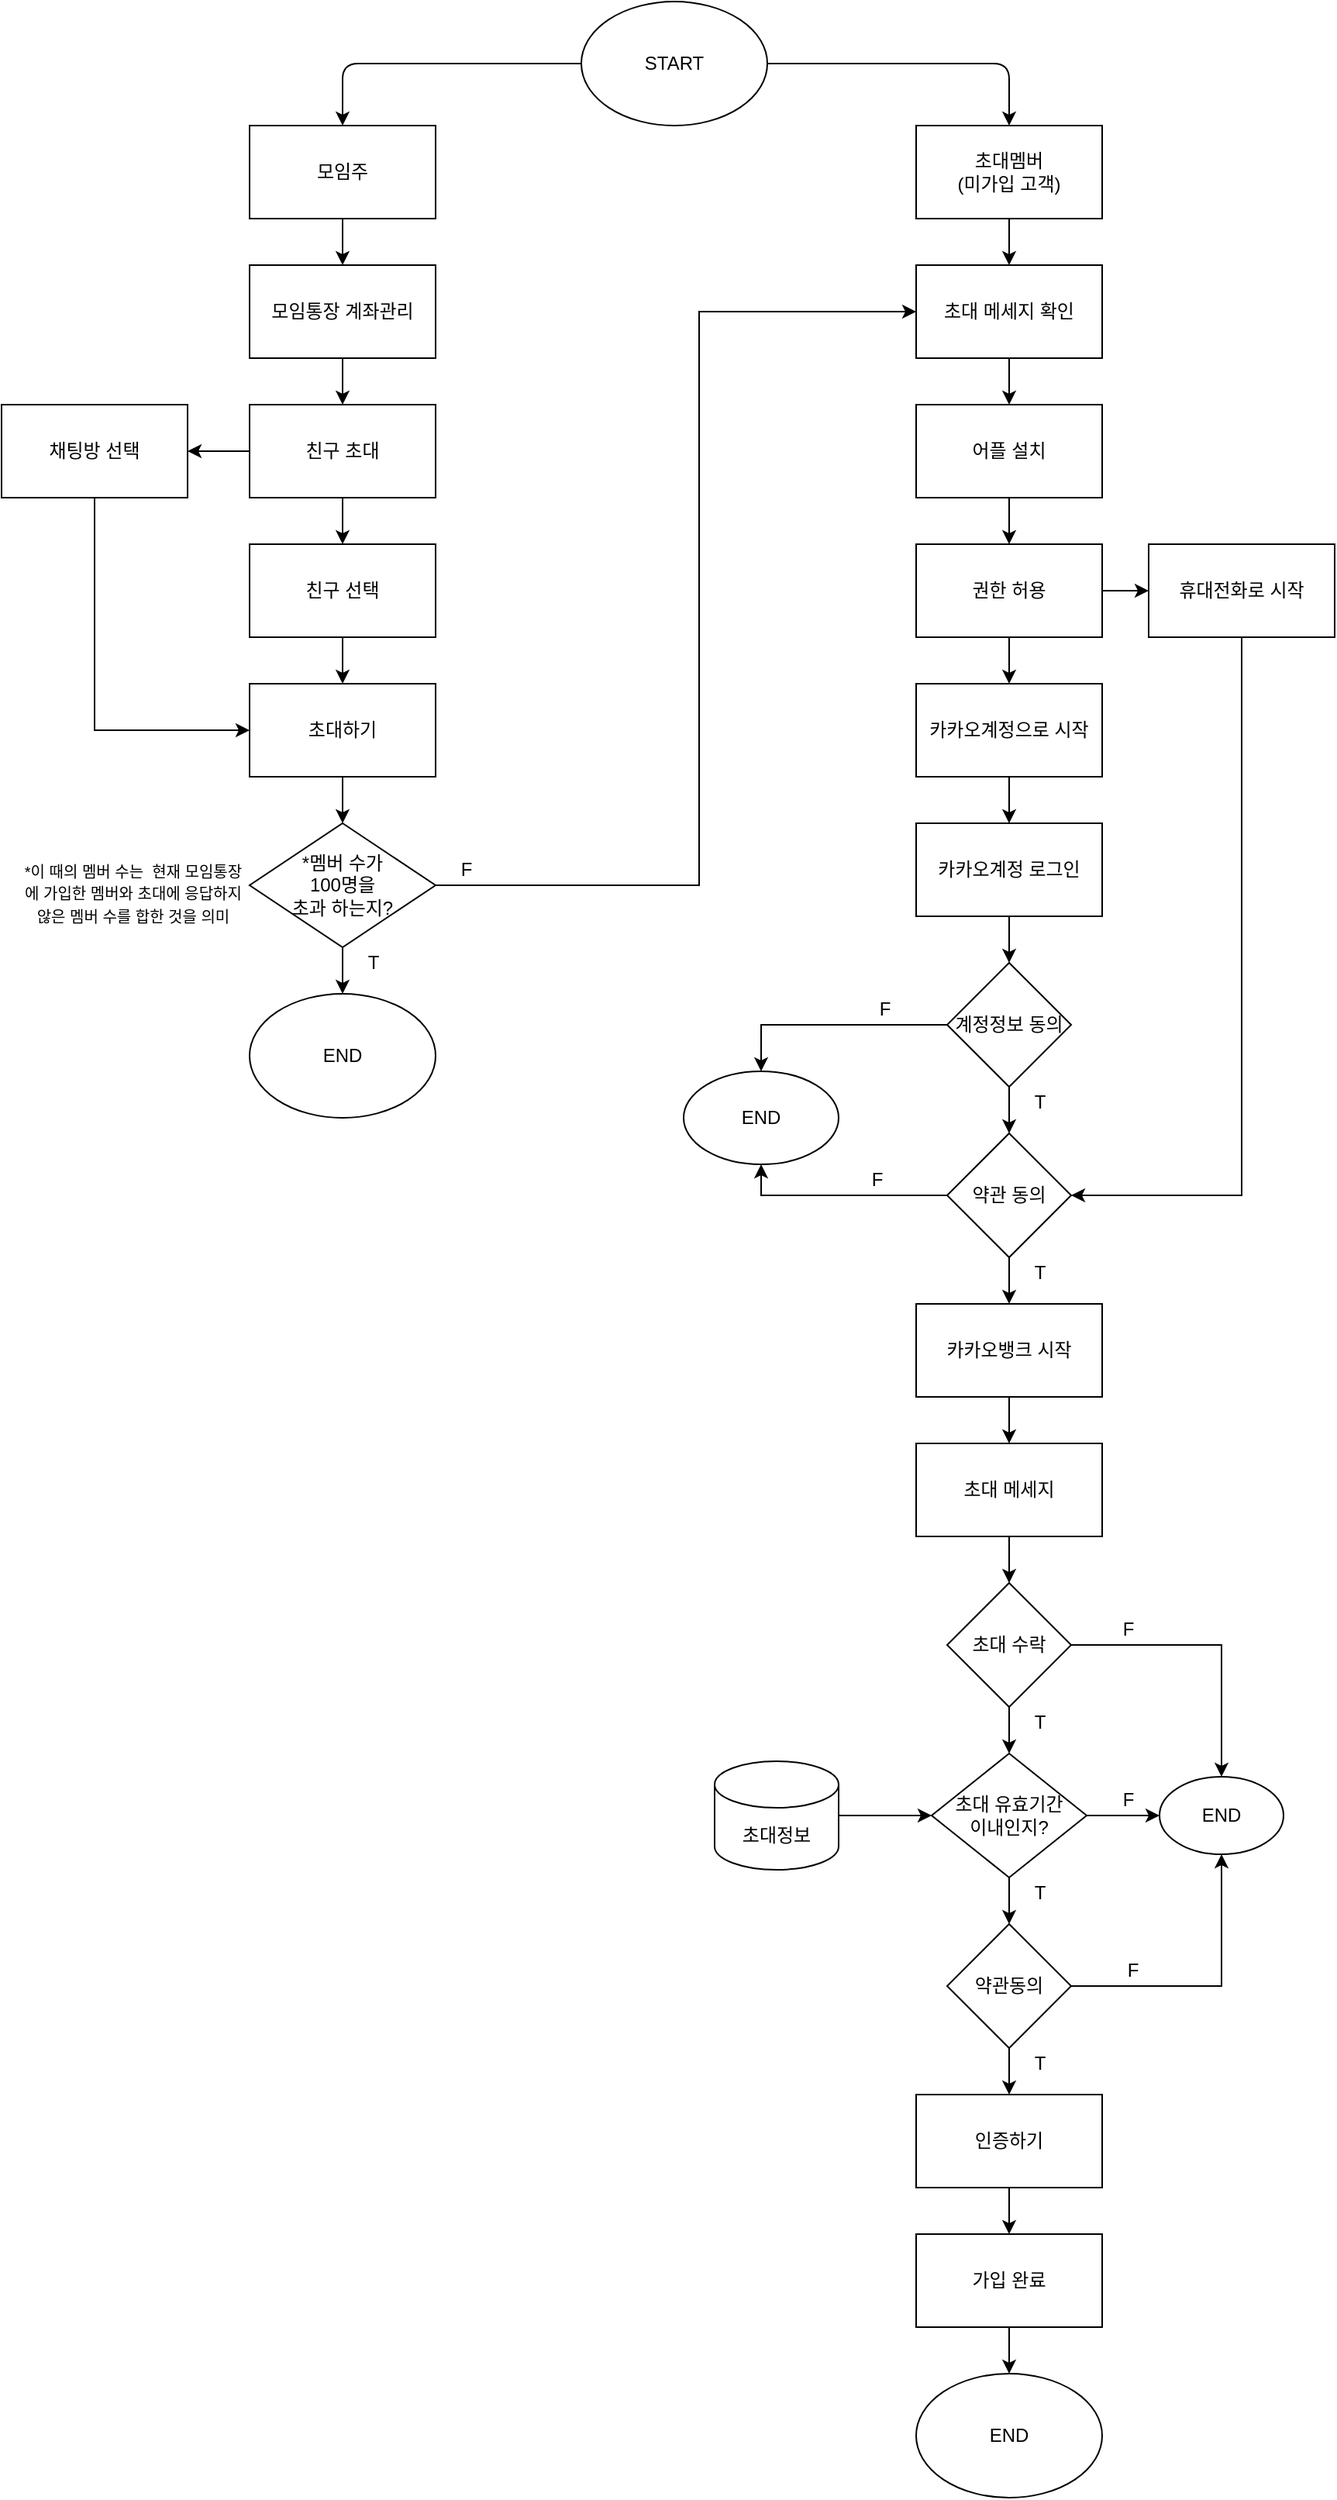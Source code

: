 <mxfile version="14.2.9" type="github">
  <diagram id="C5RBs43oDa-KdzZeNtuy" name="Page-1">
    <mxGraphModel dx="946" dy="645" grid="1" gridSize="10" guides="1" tooltips="1" connect="1" arrows="1" fold="1" page="1" pageScale="1" pageWidth="1169" pageHeight="1654" math="0" shadow="0">
      <root>
        <mxCell id="WIyWlLk6GJQsqaUBKTNV-0" />
        <mxCell id="WIyWlLk6GJQsqaUBKTNV-1" parent="WIyWlLk6GJQsqaUBKTNV-0" />
        <mxCell id="OIPn1_da_YWg9B3JuE8C-0" value="START" style="ellipse;whiteSpace=wrap;html=1;" vertex="1" parent="WIyWlLk6GJQsqaUBKTNV-1">
          <mxGeometry x="374" y="30" width="120" height="80" as="geometry" />
        </mxCell>
        <mxCell id="OIPn1_da_YWg9B3JuE8C-1" value="" style="edgeStyle=orthogonalEdgeStyle;rounded=0;orthogonalLoop=1;jettySize=auto;html=1;" edge="1" parent="WIyWlLk6GJQsqaUBKTNV-1" source="OIPn1_da_YWg9B3JuE8C-2" target="OIPn1_da_YWg9B3JuE8C-8">
          <mxGeometry relative="1" as="geometry" />
        </mxCell>
        <mxCell id="OIPn1_da_YWg9B3JuE8C-2" value="모임주" style="rounded=0;whiteSpace=wrap;html=1;" vertex="1" parent="WIyWlLk6GJQsqaUBKTNV-1">
          <mxGeometry x="160" y="110" width="120" height="60" as="geometry" />
        </mxCell>
        <mxCell id="OIPn1_da_YWg9B3JuE8C-3" value="" style="edgeStyle=orthogonalEdgeStyle;rounded=0;orthogonalLoop=1;jettySize=auto;html=1;" edge="1" parent="WIyWlLk6GJQsqaUBKTNV-1" source="OIPn1_da_YWg9B3JuE8C-4">
          <mxGeometry relative="1" as="geometry">
            <mxPoint x="650" y="200" as="targetPoint" />
          </mxGeometry>
        </mxCell>
        <mxCell id="OIPn1_da_YWg9B3JuE8C-4" value="초대멤버&lt;br&gt;(미가입 고객)" style="rounded=0;whiteSpace=wrap;html=1;" vertex="1" parent="WIyWlLk6GJQsqaUBKTNV-1">
          <mxGeometry x="590" y="110" width="120" height="60" as="geometry" />
        </mxCell>
        <mxCell id="OIPn1_da_YWg9B3JuE8C-5" value="" style="endArrow=classic;html=1;exitX=0;exitY=0.5;exitDx=0;exitDy=0;entryX=0.5;entryY=0;entryDx=0;entryDy=0;" edge="1" parent="WIyWlLk6GJQsqaUBKTNV-1" source="OIPn1_da_YWg9B3JuE8C-0" target="OIPn1_da_YWg9B3JuE8C-2">
          <mxGeometry width="50" height="50" relative="1" as="geometry">
            <mxPoint x="400" y="340" as="sourcePoint" />
            <mxPoint x="450" y="290" as="targetPoint" />
            <Array as="points">
              <mxPoint x="220" y="70" />
            </Array>
          </mxGeometry>
        </mxCell>
        <mxCell id="OIPn1_da_YWg9B3JuE8C-6" value="" style="endArrow=classic;html=1;exitX=1;exitY=0.5;exitDx=0;exitDy=0;entryX=0.5;entryY=0;entryDx=0;entryDy=0;" edge="1" parent="WIyWlLk6GJQsqaUBKTNV-1" source="OIPn1_da_YWg9B3JuE8C-0" target="OIPn1_da_YWg9B3JuE8C-4">
          <mxGeometry width="50" height="50" relative="1" as="geometry">
            <mxPoint x="400" y="340" as="sourcePoint" />
            <mxPoint x="450" y="290" as="targetPoint" />
            <Array as="points">
              <mxPoint x="650" y="70" />
            </Array>
          </mxGeometry>
        </mxCell>
        <mxCell id="OIPn1_da_YWg9B3JuE8C-7" value="" style="edgeStyle=orthogonalEdgeStyle;rounded=0;orthogonalLoop=1;jettySize=auto;html=1;" edge="1" parent="WIyWlLk6GJQsqaUBKTNV-1" source="OIPn1_da_YWg9B3JuE8C-8" target="OIPn1_da_YWg9B3JuE8C-11">
          <mxGeometry relative="1" as="geometry" />
        </mxCell>
        <mxCell id="OIPn1_da_YWg9B3JuE8C-8" value="모임통장 계좌관리" style="rounded=0;whiteSpace=wrap;html=1;" vertex="1" parent="WIyWlLk6GJQsqaUBKTNV-1">
          <mxGeometry x="160" y="200" width="120" height="60" as="geometry" />
        </mxCell>
        <mxCell id="OIPn1_da_YWg9B3JuE8C-9" value="" style="edgeStyle=orthogonalEdgeStyle;rounded=0;orthogonalLoop=1;jettySize=auto;html=1;" edge="1" parent="WIyWlLk6GJQsqaUBKTNV-1" source="OIPn1_da_YWg9B3JuE8C-11" target="OIPn1_da_YWg9B3JuE8C-13">
          <mxGeometry relative="1" as="geometry" />
        </mxCell>
        <mxCell id="OIPn1_da_YWg9B3JuE8C-10" value="" style="edgeStyle=orthogonalEdgeStyle;rounded=0;orthogonalLoop=1;jettySize=auto;html=1;" edge="1" parent="WIyWlLk6GJQsqaUBKTNV-1" source="OIPn1_da_YWg9B3JuE8C-11" target="OIPn1_da_YWg9B3JuE8C-14">
          <mxGeometry relative="1" as="geometry" />
        </mxCell>
        <mxCell id="OIPn1_da_YWg9B3JuE8C-11" value="친구 초대" style="rounded=0;whiteSpace=wrap;html=1;" vertex="1" parent="WIyWlLk6GJQsqaUBKTNV-1">
          <mxGeometry x="160" y="290" width="120" height="60" as="geometry" />
        </mxCell>
        <mxCell id="OIPn1_da_YWg9B3JuE8C-12" value="" style="edgeStyle=orthogonalEdgeStyle;rounded=0;orthogonalLoop=1;jettySize=auto;html=1;" edge="1" parent="WIyWlLk6GJQsqaUBKTNV-1" source="OIPn1_da_YWg9B3JuE8C-13" target="OIPn1_da_YWg9B3JuE8C-17">
          <mxGeometry relative="1" as="geometry" />
        </mxCell>
        <mxCell id="OIPn1_da_YWg9B3JuE8C-13" value="친구 선택" style="whiteSpace=wrap;html=1;rounded=0;" vertex="1" parent="WIyWlLk6GJQsqaUBKTNV-1">
          <mxGeometry x="160" y="380" width="120" height="60" as="geometry" />
        </mxCell>
        <mxCell id="OIPn1_da_YWg9B3JuE8C-14" value="채팅방 선택" style="whiteSpace=wrap;html=1;rounded=0;" vertex="1" parent="WIyWlLk6GJQsqaUBKTNV-1">
          <mxGeometry y="290" width="120" height="60" as="geometry" />
        </mxCell>
        <mxCell id="OIPn1_da_YWg9B3JuE8C-15" value="" style="edgeStyle=orthogonalEdgeStyle;rounded=0;orthogonalLoop=1;jettySize=auto;html=1;entryX=0;entryY=0.5;entryDx=0;entryDy=0;exitX=1;exitY=0.5;exitDx=0;exitDy=0;" edge="1" parent="WIyWlLk6GJQsqaUBKTNV-1" source="OIPn1_da_YWg9B3JuE8C-42" target="OIPn1_da_YWg9B3JuE8C-38">
          <mxGeometry relative="1" as="geometry">
            <mxPoint x="590" y="240" as="targetPoint" />
            <Array as="points">
              <mxPoint x="450" y="600" />
              <mxPoint x="450" y="230" />
            </Array>
          </mxGeometry>
        </mxCell>
        <mxCell id="OIPn1_da_YWg9B3JuE8C-16" value="" style="edgeStyle=orthogonalEdgeStyle;rounded=0;orthogonalLoop=1;jettySize=auto;html=1;" edge="1" parent="WIyWlLk6GJQsqaUBKTNV-1" source="OIPn1_da_YWg9B3JuE8C-17" target="OIPn1_da_YWg9B3JuE8C-42">
          <mxGeometry relative="1" as="geometry" />
        </mxCell>
        <mxCell id="OIPn1_da_YWg9B3JuE8C-17" value="초대하기" style="whiteSpace=wrap;html=1;rounded=0;" vertex="1" parent="WIyWlLk6GJQsqaUBKTNV-1">
          <mxGeometry x="160" y="470" width="120" height="60" as="geometry" />
        </mxCell>
        <mxCell id="OIPn1_da_YWg9B3JuE8C-18" value="" style="endArrow=classic;html=1;exitX=0.5;exitY=1;exitDx=0;exitDy=0;entryX=0;entryY=0.5;entryDx=0;entryDy=0;rounded=0;" edge="1" parent="WIyWlLk6GJQsqaUBKTNV-1" source="OIPn1_da_YWg9B3JuE8C-14" target="OIPn1_da_YWg9B3JuE8C-17">
          <mxGeometry width="50" height="50" relative="1" as="geometry">
            <mxPoint x="420" y="420" as="sourcePoint" />
            <mxPoint x="470" y="370" as="targetPoint" />
            <Array as="points">
              <mxPoint x="60" y="500" />
            </Array>
          </mxGeometry>
        </mxCell>
        <mxCell id="OIPn1_da_YWg9B3JuE8C-37" value="" style="edgeStyle=orthogonalEdgeStyle;rounded=0;orthogonalLoop=1;jettySize=auto;html=1;" edge="1" parent="WIyWlLk6GJQsqaUBKTNV-1" source="OIPn1_da_YWg9B3JuE8C-38">
          <mxGeometry relative="1" as="geometry">
            <mxPoint x="650" y="290" as="targetPoint" />
          </mxGeometry>
        </mxCell>
        <mxCell id="OIPn1_da_YWg9B3JuE8C-38" value="초대 메세지 확인" style="rounded=0;whiteSpace=wrap;html=1;" vertex="1" parent="WIyWlLk6GJQsqaUBKTNV-1">
          <mxGeometry x="590" y="200" width="120" height="60" as="geometry" />
        </mxCell>
        <mxCell id="OIPn1_da_YWg9B3JuE8C-41" value="" style="edgeStyle=orthogonalEdgeStyle;rounded=0;orthogonalLoop=1;jettySize=auto;html=1;" edge="1" parent="WIyWlLk6GJQsqaUBKTNV-1" source="OIPn1_da_YWg9B3JuE8C-42" target="OIPn1_da_YWg9B3JuE8C-43">
          <mxGeometry relative="1" as="geometry" />
        </mxCell>
        <mxCell id="OIPn1_da_YWg9B3JuE8C-42" value="*멤버 수가&lt;br&gt;100명을&lt;br&gt;초과 하는지?" style="rhombus;whiteSpace=wrap;html=1;rounded=0;" vertex="1" parent="WIyWlLk6GJQsqaUBKTNV-1">
          <mxGeometry x="160" y="560" width="120" height="80" as="geometry" />
        </mxCell>
        <mxCell id="OIPn1_da_YWg9B3JuE8C-43" value="END" style="ellipse;whiteSpace=wrap;html=1;rounded=0;" vertex="1" parent="WIyWlLk6GJQsqaUBKTNV-1">
          <mxGeometry x="160" y="670" width="120" height="80" as="geometry" />
        </mxCell>
        <mxCell id="OIPn1_da_YWg9B3JuE8C-44" value="F" style="text;html=1;strokeColor=none;fillColor=none;align=center;verticalAlign=middle;whiteSpace=wrap;rounded=0;" vertex="1" parent="WIyWlLk6GJQsqaUBKTNV-1">
          <mxGeometry x="280" y="580" width="40" height="20" as="geometry" />
        </mxCell>
        <mxCell id="OIPn1_da_YWg9B3JuE8C-45" value="T" style="text;html=1;strokeColor=none;fillColor=none;align=center;verticalAlign=middle;whiteSpace=wrap;rounded=0;" vertex="1" parent="WIyWlLk6GJQsqaUBKTNV-1">
          <mxGeometry x="220" y="640" width="40" height="20" as="geometry" />
        </mxCell>
        <mxCell id="OIPn1_da_YWg9B3JuE8C-51" value="&lt;font style=&quot;font-size: 10px&quot;&gt;*이 때의 멤버 수는 &amp;nbsp;현재 모임통장에 가입한 멤버와 초대에 응답하지 않은 멤버 수를 합한 것을 의미&lt;/font&gt;" style="text;html=1;strokeColor=none;fillColor=none;align=center;verticalAlign=middle;whiteSpace=wrap;rounded=0;" vertex="1" parent="WIyWlLk6GJQsqaUBKTNV-1">
          <mxGeometry x="10" y="595" width="150" height="20" as="geometry" />
        </mxCell>
        <mxCell id="OIPn1_da_YWg9B3JuE8C-59" value="" style="edgeStyle=orthogonalEdgeStyle;rounded=0;orthogonalLoop=1;jettySize=auto;html=1;" edge="1" parent="WIyWlLk6GJQsqaUBKTNV-1" source="OIPn1_da_YWg9B3JuE8C-57" target="OIPn1_da_YWg9B3JuE8C-58">
          <mxGeometry relative="1" as="geometry" />
        </mxCell>
        <mxCell id="OIPn1_da_YWg9B3JuE8C-57" value="어플 설치" style="rounded=0;whiteSpace=wrap;html=1;" vertex="1" parent="WIyWlLk6GJQsqaUBKTNV-1">
          <mxGeometry x="590" y="290" width="120" height="60" as="geometry" />
        </mxCell>
        <mxCell id="OIPn1_da_YWg9B3JuE8C-61" value="" style="edgeStyle=orthogonalEdgeStyle;rounded=0;orthogonalLoop=1;jettySize=auto;html=1;" edge="1" parent="WIyWlLk6GJQsqaUBKTNV-1" source="OIPn1_da_YWg9B3JuE8C-58" target="OIPn1_da_YWg9B3JuE8C-60">
          <mxGeometry relative="1" as="geometry" />
        </mxCell>
        <mxCell id="OIPn1_da_YWg9B3JuE8C-63" value="" style="edgeStyle=orthogonalEdgeStyle;rounded=0;orthogonalLoop=1;jettySize=auto;html=1;" edge="1" parent="WIyWlLk6GJQsqaUBKTNV-1" source="OIPn1_da_YWg9B3JuE8C-58" target="OIPn1_da_YWg9B3JuE8C-62">
          <mxGeometry relative="1" as="geometry" />
        </mxCell>
        <mxCell id="OIPn1_da_YWg9B3JuE8C-58" value="권한 허용" style="whiteSpace=wrap;html=1;rounded=0;" vertex="1" parent="WIyWlLk6GJQsqaUBKTNV-1">
          <mxGeometry x="590" y="380" width="120" height="60" as="geometry" />
        </mxCell>
        <mxCell id="OIPn1_da_YWg9B3JuE8C-65" value="" style="edgeStyle=orthogonalEdgeStyle;rounded=0;orthogonalLoop=1;jettySize=auto;html=1;" edge="1" parent="WIyWlLk6GJQsqaUBKTNV-1" source="OIPn1_da_YWg9B3JuE8C-60" target="OIPn1_da_YWg9B3JuE8C-64">
          <mxGeometry relative="1" as="geometry" />
        </mxCell>
        <mxCell id="OIPn1_da_YWg9B3JuE8C-60" value="카카오계정으로 시작" style="whiteSpace=wrap;html=1;rounded=0;" vertex="1" parent="WIyWlLk6GJQsqaUBKTNV-1">
          <mxGeometry x="590" y="470" width="120" height="60" as="geometry" />
        </mxCell>
        <mxCell id="OIPn1_da_YWg9B3JuE8C-62" value="휴대전화로 시작" style="whiteSpace=wrap;html=1;rounded=0;" vertex="1" parent="WIyWlLk6GJQsqaUBKTNV-1">
          <mxGeometry x="740" y="380" width="120" height="60" as="geometry" />
        </mxCell>
        <mxCell id="OIPn1_da_YWg9B3JuE8C-67" value="" style="edgeStyle=orthogonalEdgeStyle;rounded=0;orthogonalLoop=1;jettySize=auto;html=1;" edge="1" parent="WIyWlLk6GJQsqaUBKTNV-1" source="OIPn1_da_YWg9B3JuE8C-64" target="OIPn1_da_YWg9B3JuE8C-66">
          <mxGeometry relative="1" as="geometry" />
        </mxCell>
        <mxCell id="OIPn1_da_YWg9B3JuE8C-64" value="카카오계정 로그인" style="whiteSpace=wrap;html=1;rounded=0;" vertex="1" parent="WIyWlLk6GJQsqaUBKTNV-1">
          <mxGeometry x="590" y="560" width="120" height="60" as="geometry" />
        </mxCell>
        <mxCell id="OIPn1_da_YWg9B3JuE8C-69" value="" style="edgeStyle=orthogonalEdgeStyle;rounded=0;orthogonalLoop=1;jettySize=auto;html=1;" edge="1" parent="WIyWlLk6GJQsqaUBKTNV-1" source="OIPn1_da_YWg9B3JuE8C-66" target="OIPn1_da_YWg9B3JuE8C-68">
          <mxGeometry relative="1" as="geometry" />
        </mxCell>
        <mxCell id="OIPn1_da_YWg9B3JuE8C-73" value="" style="edgeStyle=orthogonalEdgeStyle;rounded=0;orthogonalLoop=1;jettySize=auto;html=1;entryX=0.5;entryY=0;entryDx=0;entryDy=0;exitX=0;exitY=0.5;exitDx=0;exitDy=0;" edge="1" parent="WIyWlLk6GJQsqaUBKTNV-1" source="OIPn1_da_YWg9B3JuE8C-66" target="OIPn1_da_YWg9B3JuE8C-72">
          <mxGeometry relative="1" as="geometry">
            <Array as="points">
              <mxPoint x="490" y="690" />
            </Array>
          </mxGeometry>
        </mxCell>
        <mxCell id="OIPn1_da_YWg9B3JuE8C-66" value="계정정보 동의" style="rhombus;whiteSpace=wrap;html=1;rounded=0;" vertex="1" parent="WIyWlLk6GJQsqaUBKTNV-1">
          <mxGeometry x="610" y="650" width="80" height="80" as="geometry" />
        </mxCell>
        <mxCell id="OIPn1_da_YWg9B3JuE8C-71" value="" style="edgeStyle=orthogonalEdgeStyle;rounded=0;orthogonalLoop=1;jettySize=auto;html=1;" edge="1" parent="WIyWlLk6GJQsqaUBKTNV-1" source="OIPn1_da_YWg9B3JuE8C-68" target="OIPn1_da_YWg9B3JuE8C-70">
          <mxGeometry relative="1" as="geometry" />
        </mxCell>
        <mxCell id="OIPn1_da_YWg9B3JuE8C-68" value="약관 동의" style="rhombus;whiteSpace=wrap;html=1;rounded=0;" vertex="1" parent="WIyWlLk6GJQsqaUBKTNV-1">
          <mxGeometry x="610" y="760" width="80" height="80" as="geometry" />
        </mxCell>
        <mxCell id="OIPn1_da_YWg9B3JuE8C-108" value="" style="edgeStyle=orthogonalEdgeStyle;rounded=0;orthogonalLoop=1;jettySize=auto;html=1;" edge="1" parent="WIyWlLk6GJQsqaUBKTNV-1" source="OIPn1_da_YWg9B3JuE8C-70" target="OIPn1_da_YWg9B3JuE8C-107">
          <mxGeometry relative="1" as="geometry" />
        </mxCell>
        <mxCell id="OIPn1_da_YWg9B3JuE8C-70" value="카카오뱅크 시작" style="whiteSpace=wrap;html=1;rounded=0;" vertex="1" parent="WIyWlLk6GJQsqaUBKTNV-1">
          <mxGeometry x="590" y="870" width="120" height="60" as="geometry" />
        </mxCell>
        <mxCell id="OIPn1_da_YWg9B3JuE8C-72" value="END" style="ellipse;whiteSpace=wrap;html=1;rounded=0;" vertex="1" parent="WIyWlLk6GJQsqaUBKTNV-1">
          <mxGeometry x="440" y="720" width="100" height="60" as="geometry" />
        </mxCell>
        <mxCell id="OIPn1_da_YWg9B3JuE8C-75" value="" style="endArrow=classic;html=1;exitX=0;exitY=0.5;exitDx=0;exitDy=0;entryX=0.5;entryY=1;entryDx=0;entryDy=0;rounded=0;" edge="1" parent="WIyWlLk6GJQsqaUBKTNV-1" source="OIPn1_da_YWg9B3JuE8C-68" target="OIPn1_da_YWg9B3JuE8C-72">
          <mxGeometry width="50" height="50" relative="1" as="geometry">
            <mxPoint x="380" y="690" as="sourcePoint" />
            <mxPoint x="430" y="640" as="targetPoint" />
            <Array as="points">
              <mxPoint x="490" y="800" />
            </Array>
          </mxGeometry>
        </mxCell>
        <mxCell id="OIPn1_da_YWg9B3JuE8C-76" value="" style="endArrow=classic;html=1;exitX=0.5;exitY=1;exitDx=0;exitDy=0;entryX=1;entryY=0.5;entryDx=0;entryDy=0;rounded=0;" edge="1" parent="WIyWlLk6GJQsqaUBKTNV-1" source="OIPn1_da_YWg9B3JuE8C-62" target="OIPn1_da_YWg9B3JuE8C-68">
          <mxGeometry width="50" height="50" relative="1" as="geometry">
            <mxPoint x="470" y="660" as="sourcePoint" />
            <mxPoint x="520" y="610" as="targetPoint" />
            <Array as="points">
              <mxPoint x="800" y="800" />
            </Array>
          </mxGeometry>
        </mxCell>
        <mxCell id="OIPn1_da_YWg9B3JuE8C-77" value="F" style="text;html=1;strokeColor=none;fillColor=none;align=center;verticalAlign=middle;whiteSpace=wrap;rounded=0;" vertex="1" parent="WIyWlLk6GJQsqaUBKTNV-1">
          <mxGeometry x="550" y="670" width="40" height="20" as="geometry" />
        </mxCell>
        <mxCell id="OIPn1_da_YWg9B3JuE8C-78" value="F" style="text;html=1;strokeColor=none;fillColor=none;align=center;verticalAlign=middle;whiteSpace=wrap;rounded=0;" vertex="1" parent="WIyWlLk6GJQsqaUBKTNV-1">
          <mxGeometry x="545" y="780" width="40" height="20" as="geometry" />
        </mxCell>
        <mxCell id="OIPn1_da_YWg9B3JuE8C-79" value="T" style="text;html=1;strokeColor=none;fillColor=none;align=center;verticalAlign=middle;whiteSpace=wrap;rounded=0;" vertex="1" parent="WIyWlLk6GJQsqaUBKTNV-1">
          <mxGeometry x="650" y="730" width="40" height="20" as="geometry" />
        </mxCell>
        <mxCell id="OIPn1_da_YWg9B3JuE8C-80" value="T" style="text;html=1;strokeColor=none;fillColor=none;align=center;verticalAlign=middle;whiteSpace=wrap;rounded=0;" vertex="1" parent="WIyWlLk6GJQsqaUBKTNV-1">
          <mxGeometry x="650" y="840" width="40" height="20" as="geometry" />
        </mxCell>
        <mxCell id="OIPn1_da_YWg9B3JuE8C-81" value="" style="edgeStyle=orthogonalEdgeStyle;rounded=0;orthogonalLoop=1;jettySize=auto;html=1;" edge="1" parent="WIyWlLk6GJQsqaUBKTNV-1" source="OIPn1_da_YWg9B3JuE8C-83" target="OIPn1_da_YWg9B3JuE8C-86">
          <mxGeometry relative="1" as="geometry" />
        </mxCell>
        <mxCell id="OIPn1_da_YWg9B3JuE8C-82" value="" style="edgeStyle=orthogonalEdgeStyle;rounded=0;orthogonalLoop=1;jettySize=auto;html=1;entryX=0.5;entryY=0;entryDx=0;entryDy=0;" edge="1" parent="WIyWlLk6GJQsqaUBKTNV-1" source="OIPn1_da_YWg9B3JuE8C-83" target="OIPn1_da_YWg9B3JuE8C-87">
          <mxGeometry relative="1" as="geometry">
            <Array as="points">
              <mxPoint x="787" y="1090" />
            </Array>
          </mxGeometry>
        </mxCell>
        <mxCell id="OIPn1_da_YWg9B3JuE8C-83" value="초대 수락" style="rhombus;whiteSpace=wrap;html=1;" vertex="1" parent="WIyWlLk6GJQsqaUBKTNV-1">
          <mxGeometry x="610" y="1050" width="80" height="80" as="geometry" />
        </mxCell>
        <mxCell id="OIPn1_da_YWg9B3JuE8C-84" value="" style="edgeStyle=orthogonalEdgeStyle;rounded=0;orthogonalLoop=1;jettySize=auto;html=1;entryX=0;entryY=0.5;entryDx=0;entryDy=0;" edge="1" parent="WIyWlLk6GJQsqaUBKTNV-1" source="OIPn1_da_YWg9B3JuE8C-86" target="OIPn1_da_YWg9B3JuE8C-87">
          <mxGeometry relative="1" as="geometry">
            <Array as="points">
              <mxPoint x="740" y="1200" />
              <mxPoint x="740" y="1200" />
            </Array>
          </mxGeometry>
        </mxCell>
        <mxCell id="OIPn1_da_YWg9B3JuE8C-85" value="" style="edgeStyle=orthogonalEdgeStyle;rounded=0;orthogonalLoop=1;jettySize=auto;html=1;" edge="1" parent="WIyWlLk6GJQsqaUBKTNV-1" source="OIPn1_da_YWg9B3JuE8C-86">
          <mxGeometry relative="1" as="geometry">
            <mxPoint x="650" y="1270" as="targetPoint" />
          </mxGeometry>
        </mxCell>
        <mxCell id="OIPn1_da_YWg9B3JuE8C-86" value="초대&amp;nbsp;유효기간&lt;br&gt;이내인지?" style="rhombus;whiteSpace=wrap;html=1;" vertex="1" parent="WIyWlLk6GJQsqaUBKTNV-1">
          <mxGeometry x="600" y="1160" width="100" height="80" as="geometry" />
        </mxCell>
        <mxCell id="OIPn1_da_YWg9B3JuE8C-87" value="END" style="ellipse;whiteSpace=wrap;html=1;" vertex="1" parent="WIyWlLk6GJQsqaUBKTNV-1">
          <mxGeometry x="747" y="1175" width="80" height="50" as="geometry" />
        </mxCell>
        <mxCell id="OIPn1_da_YWg9B3JuE8C-88" value="F" style="text;html=1;strokeColor=none;fillColor=none;align=center;verticalAlign=middle;whiteSpace=wrap;rounded=0;" vertex="1" parent="WIyWlLk6GJQsqaUBKTNV-1">
          <mxGeometry x="707" y="1070" width="40" height="20" as="geometry" />
        </mxCell>
        <mxCell id="OIPn1_da_YWg9B3JuE8C-89" value="T" style="text;html=1;strokeColor=none;fillColor=none;align=center;verticalAlign=middle;whiteSpace=wrap;rounded=0;" vertex="1" parent="WIyWlLk6GJQsqaUBKTNV-1">
          <mxGeometry x="650" y="1130" width="40" height="20" as="geometry" />
        </mxCell>
        <mxCell id="OIPn1_da_YWg9B3JuE8C-90" value="F" style="text;html=1;strokeColor=none;fillColor=none;align=center;verticalAlign=middle;whiteSpace=wrap;rounded=0;" vertex="1" parent="WIyWlLk6GJQsqaUBKTNV-1">
          <mxGeometry x="707" y="1180" width="40" height="20" as="geometry" />
        </mxCell>
        <mxCell id="OIPn1_da_YWg9B3JuE8C-91" value="" style="edgeStyle=orthogonalEdgeStyle;rounded=0;orthogonalLoop=1;jettySize=auto;html=1;" edge="1" parent="WIyWlLk6GJQsqaUBKTNV-1" source="OIPn1_da_YWg9B3JuE8C-92" target="OIPn1_da_YWg9B3JuE8C-96">
          <mxGeometry relative="1" as="geometry" />
        </mxCell>
        <mxCell id="OIPn1_da_YWg9B3JuE8C-92" value="약관동의" style="rhombus;whiteSpace=wrap;html=1;" vertex="1" parent="WIyWlLk6GJQsqaUBKTNV-1">
          <mxGeometry x="610" y="1270" width="80" height="80" as="geometry" />
        </mxCell>
        <mxCell id="OIPn1_da_YWg9B3JuE8C-93" value="" style="endArrow=classic;html=1;exitX=1;exitY=0.5;exitDx=0;exitDy=0;entryX=0.5;entryY=1;entryDx=0;entryDy=0;rounded=0;" edge="1" parent="WIyWlLk6GJQsqaUBKTNV-1" source="OIPn1_da_YWg9B3JuE8C-92" target="OIPn1_da_YWg9B3JuE8C-87">
          <mxGeometry width="50" height="50" relative="1" as="geometry">
            <mxPoint x="460" y="1310" as="sourcePoint" />
            <mxPoint x="510" y="1260" as="targetPoint" />
            <Array as="points">
              <mxPoint x="787" y="1310" />
            </Array>
          </mxGeometry>
        </mxCell>
        <mxCell id="OIPn1_da_YWg9B3JuE8C-94" value="T" style="text;html=1;strokeColor=none;fillColor=none;align=center;verticalAlign=middle;whiteSpace=wrap;rounded=0;" vertex="1" parent="WIyWlLk6GJQsqaUBKTNV-1">
          <mxGeometry x="650" y="1240" width="40" height="20" as="geometry" />
        </mxCell>
        <mxCell id="OIPn1_da_YWg9B3JuE8C-95" value="" style="edgeStyle=orthogonalEdgeStyle;rounded=0;orthogonalLoop=1;jettySize=auto;html=1;" edge="1" parent="WIyWlLk6GJQsqaUBKTNV-1" source="OIPn1_da_YWg9B3JuE8C-96" target="OIPn1_da_YWg9B3JuE8C-98">
          <mxGeometry relative="1" as="geometry" />
        </mxCell>
        <mxCell id="OIPn1_da_YWg9B3JuE8C-96" value="인증하기" style="whiteSpace=wrap;html=1;" vertex="1" parent="WIyWlLk6GJQsqaUBKTNV-1">
          <mxGeometry x="590" y="1380" width="120" height="60" as="geometry" />
        </mxCell>
        <mxCell id="OIPn1_da_YWg9B3JuE8C-97" value="" style="edgeStyle=orthogonalEdgeStyle;rounded=0;orthogonalLoop=1;jettySize=auto;html=1;" edge="1" parent="WIyWlLk6GJQsqaUBKTNV-1" source="OIPn1_da_YWg9B3JuE8C-98" target="OIPn1_da_YWg9B3JuE8C-101">
          <mxGeometry relative="1" as="geometry" />
        </mxCell>
        <mxCell id="OIPn1_da_YWg9B3JuE8C-98" value="가입 완료" style="whiteSpace=wrap;html=1;" vertex="1" parent="WIyWlLk6GJQsqaUBKTNV-1">
          <mxGeometry x="590" y="1470" width="120" height="60" as="geometry" />
        </mxCell>
        <mxCell id="OIPn1_da_YWg9B3JuE8C-99" value="T" style="text;html=1;strokeColor=none;fillColor=none;align=center;verticalAlign=middle;whiteSpace=wrap;rounded=0;" vertex="1" parent="WIyWlLk6GJQsqaUBKTNV-1">
          <mxGeometry x="650" y="1350" width="40" height="20" as="geometry" />
        </mxCell>
        <mxCell id="OIPn1_da_YWg9B3JuE8C-100" value="F" style="text;html=1;strokeColor=none;fillColor=none;align=center;verticalAlign=middle;whiteSpace=wrap;rounded=0;" vertex="1" parent="WIyWlLk6GJQsqaUBKTNV-1">
          <mxGeometry x="710" y="1290" width="40" height="20" as="geometry" />
        </mxCell>
        <mxCell id="OIPn1_da_YWg9B3JuE8C-101" value="END" style="ellipse;whiteSpace=wrap;html=1;rounded=0;" vertex="1" parent="WIyWlLk6GJQsqaUBKTNV-1">
          <mxGeometry x="590" y="1560" width="120" height="80" as="geometry" />
        </mxCell>
        <mxCell id="OIPn1_da_YWg9B3JuE8C-102" value="" style="edgeStyle=orthogonalEdgeStyle;rounded=0;orthogonalLoop=1;jettySize=auto;html=1;" edge="1" parent="WIyWlLk6GJQsqaUBKTNV-1" source="OIPn1_da_YWg9B3JuE8C-103" target="OIPn1_da_YWg9B3JuE8C-86">
          <mxGeometry relative="1" as="geometry" />
        </mxCell>
        <mxCell id="OIPn1_da_YWg9B3JuE8C-103" value="초대정보" style="shape=cylinder3;whiteSpace=wrap;html=1;boundedLbl=1;backgroundOutline=1;size=15;" vertex="1" parent="WIyWlLk6GJQsqaUBKTNV-1">
          <mxGeometry x="460" y="1165" width="80" height="70" as="geometry" />
        </mxCell>
        <mxCell id="OIPn1_da_YWg9B3JuE8C-109" value="" style="edgeStyle=orthogonalEdgeStyle;rounded=0;orthogonalLoop=1;jettySize=auto;html=1;" edge="1" parent="WIyWlLk6GJQsqaUBKTNV-1" source="OIPn1_da_YWg9B3JuE8C-107">
          <mxGeometry relative="1" as="geometry">
            <mxPoint x="650" y="1050" as="targetPoint" />
          </mxGeometry>
        </mxCell>
        <mxCell id="OIPn1_da_YWg9B3JuE8C-107" value="초대 메세지" style="rounded=0;whiteSpace=wrap;html=1;" vertex="1" parent="WIyWlLk6GJQsqaUBKTNV-1">
          <mxGeometry x="590" y="960" width="120" height="60" as="geometry" />
        </mxCell>
      </root>
    </mxGraphModel>
  </diagram>
</mxfile>
